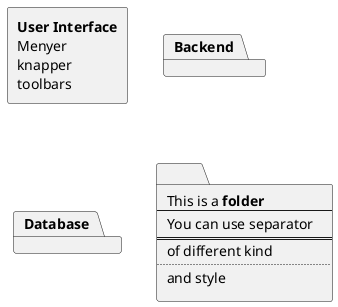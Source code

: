 @startuml
'https://plantuml.com/deployment-diagram


rectangle rectangle [
    <b>User Interface
    Menyer
    knapper
    toolbars
]



package Backend
package Database


folder folder [
This is a <b>folder
----
You can use separator
====
of different kind
....
and style
]


@enduml